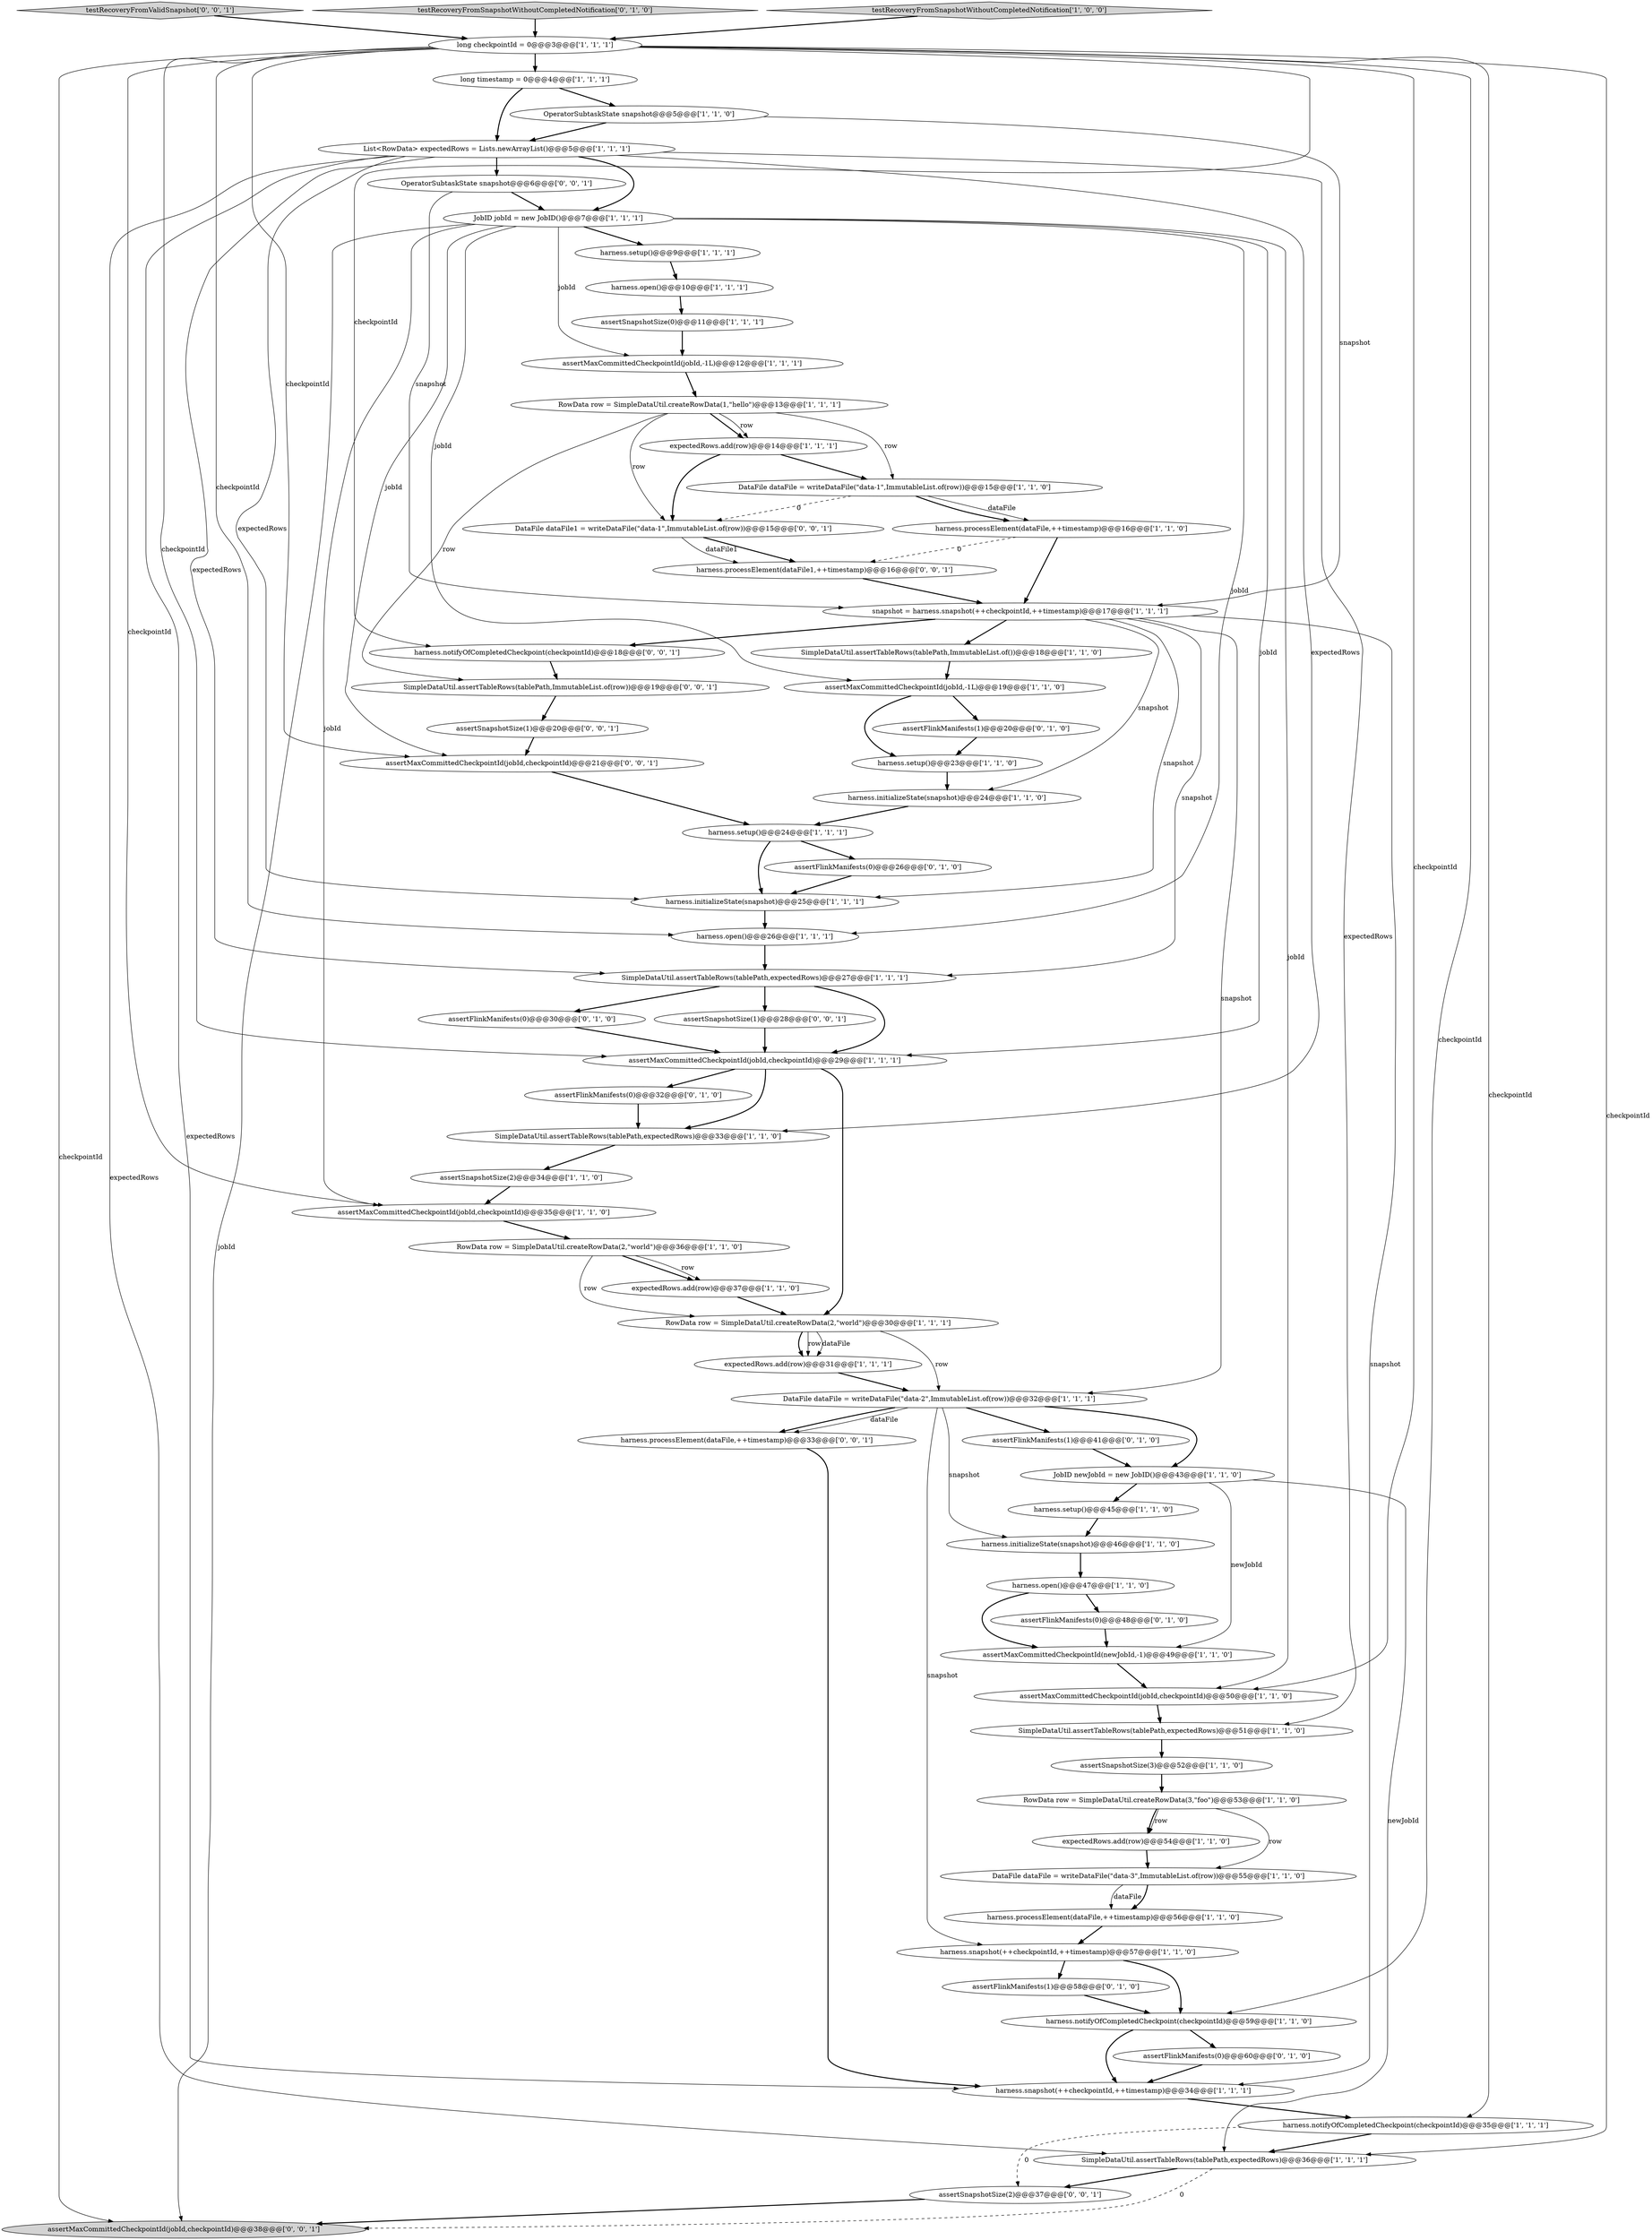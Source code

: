 digraph {
16 [style = filled, label = "DataFile dataFile = writeDataFile(\"data-1\",ImmutableList.of(row))@@@15@@@['1', '1', '0']", fillcolor = white, shape = ellipse image = "AAA0AAABBB1BBB"];
50 [style = filled, label = "assertFlinkManifests(1)@@@58@@@['0', '1', '0']", fillcolor = white, shape = ellipse image = "AAA1AAABBB2BBB"];
55 [style = filled, label = "assertFlinkManifests(0)@@@26@@@['0', '1', '0']", fillcolor = white, shape = ellipse image = "AAA1AAABBB2BBB"];
62 [style = filled, label = "OperatorSubtaskState snapshot@@@6@@@['0', '0', '1']", fillcolor = white, shape = ellipse image = "AAA0AAABBB3BBB"];
24 [style = filled, label = "expectedRows.add(row)@@@14@@@['1', '1', '1']", fillcolor = white, shape = ellipse image = "AAA0AAABBB1BBB"];
11 [style = filled, label = "DataFile dataFile = writeDataFile(\"data-3\",ImmutableList.of(row))@@@55@@@['1', '1', '0']", fillcolor = white, shape = ellipse image = "AAA0AAABBB1BBB"];
63 [style = filled, label = "harness.processElement(dataFile,++timestamp)@@@33@@@['0', '0', '1']", fillcolor = white, shape = ellipse image = "AAA0AAABBB3BBB"];
28 [style = filled, label = "harness.initializeState(snapshot)@@@25@@@['1', '1', '1']", fillcolor = white, shape = ellipse image = "AAA0AAABBB1BBB"];
37 [style = filled, label = "assertSnapshotSize(3)@@@52@@@['1', '1', '0']", fillcolor = white, shape = ellipse image = "AAA0AAABBB1BBB"];
49 [style = filled, label = "assertFlinkManifests(1)@@@41@@@['0', '1', '0']", fillcolor = white, shape = ellipse image = "AAA1AAABBB2BBB"];
60 [style = filled, label = "harness.notifyOfCompletedCheckpoint(checkpointId)@@@18@@@['0', '0', '1']", fillcolor = white, shape = ellipse image = "AAA0AAABBB3BBB"];
13 [style = filled, label = "harness.initializeState(snapshot)@@@46@@@['1', '1', '0']", fillcolor = white, shape = ellipse image = "AAA0AAABBB1BBB"];
67 [style = filled, label = "assertSnapshotSize(1)@@@20@@@['0', '0', '1']", fillcolor = white, shape = ellipse image = "AAA0AAABBB3BBB"];
47 [style = filled, label = "assertSnapshotSize(2)@@@34@@@['1', '1', '0']", fillcolor = white, shape = ellipse image = "AAA0AAABBB1BBB"];
43 [style = filled, label = "harness.setup()@@@45@@@['1', '1', '0']", fillcolor = white, shape = ellipse image = "AAA0AAABBB1BBB"];
68 [style = filled, label = "SimpleDataUtil.assertTableRows(tablePath,ImmutableList.of(row))@@@19@@@['0', '0', '1']", fillcolor = white, shape = ellipse image = "AAA0AAABBB3BBB"];
30 [style = filled, label = "RowData row = SimpleDataUtil.createRowData(3,\"foo\")@@@53@@@['1', '1', '0']", fillcolor = white, shape = ellipse image = "AAA0AAABBB1BBB"];
34 [style = filled, label = "harness.snapshot(++checkpointId,++timestamp)@@@57@@@['1', '1', '0']", fillcolor = white, shape = ellipse image = "AAA0AAABBB1BBB"];
7 [style = filled, label = "harness.open()@@@10@@@['1', '1', '1']", fillcolor = white, shape = ellipse image = "AAA0AAABBB1BBB"];
61 [style = filled, label = "harness.processElement(dataFile1,++timestamp)@@@16@@@['0', '0', '1']", fillcolor = white, shape = ellipse image = "AAA0AAABBB3BBB"];
4 [style = filled, label = "SimpleDataUtil.assertTableRows(tablePath,ImmutableList.of())@@@18@@@['1', '1', '0']", fillcolor = white, shape = ellipse image = "AAA0AAABBB1BBB"];
53 [style = filled, label = "assertFlinkManifests(0)@@@48@@@['0', '1', '0']", fillcolor = white, shape = ellipse image = "AAA1AAABBB2BBB"];
23 [style = filled, label = "JobID jobId = new JobID()@@@7@@@['1', '1', '1']", fillcolor = white, shape = ellipse image = "AAA0AAABBB1BBB"];
27 [style = filled, label = "expectedRows.add(row)@@@37@@@['1', '1', '0']", fillcolor = white, shape = ellipse image = "AAA0AAABBB1BBB"];
21 [style = filled, label = "RowData row = SimpleDataUtil.createRowData(2,\"world\")@@@30@@@['1', '1', '1']", fillcolor = white, shape = ellipse image = "AAA0AAABBB1BBB"];
31 [style = filled, label = "assertMaxCommittedCheckpointId(newJobId,-1)@@@49@@@['1', '1', '0']", fillcolor = white, shape = ellipse image = "AAA0AAABBB1BBB"];
66 [style = filled, label = "assertMaxCommittedCheckpointId(jobId,checkpointId)@@@38@@@['0', '0', '1']", fillcolor = lightgray, shape = ellipse image = "AAA0AAABBB3BBB"];
2 [style = filled, label = "JobID newJobId = new JobID()@@@43@@@['1', '1', '0']", fillcolor = white, shape = ellipse image = "AAA0AAABBB1BBB"];
54 [style = filled, label = "assertFlinkManifests(0)@@@60@@@['0', '1', '0']", fillcolor = white, shape = ellipse image = "AAA1AAABBB2BBB"];
3 [style = filled, label = "long checkpointId = 0@@@3@@@['1', '1', '1']", fillcolor = white, shape = ellipse image = "AAA0AAABBB1BBB"];
65 [style = filled, label = "testRecoveryFromValidSnapshot['0', '0', '1']", fillcolor = lightgray, shape = diamond image = "AAA0AAABBB3BBB"];
52 [style = filled, label = "testRecoveryFromSnapshotWithoutCompletedNotification['0', '1', '0']", fillcolor = lightgray, shape = diamond image = "AAA0AAABBB2BBB"];
57 [style = filled, label = "assertFlinkManifests(0)@@@32@@@['0', '1', '0']", fillcolor = white, shape = ellipse image = "AAA1AAABBB2BBB"];
38 [style = filled, label = "assertMaxCommittedCheckpointId(jobId,-1L)@@@19@@@['1', '1', '0']", fillcolor = white, shape = ellipse image = "AAA0AAABBB1BBB"];
15 [style = filled, label = "SimpleDataUtil.assertTableRows(tablePath,expectedRows)@@@27@@@['1', '1', '1']", fillcolor = white, shape = ellipse image = "AAA0AAABBB1BBB"];
32 [style = filled, label = "harness.processElement(dataFile,++timestamp)@@@56@@@['1', '1', '0']", fillcolor = white, shape = ellipse image = "AAA0AAABBB1BBB"];
40 [style = filled, label = "SimpleDataUtil.assertTableRows(tablePath,expectedRows)@@@36@@@['1', '1', '1']", fillcolor = white, shape = ellipse image = "AAA0AAABBB1BBB"];
20 [style = filled, label = "assertMaxCommittedCheckpointId(jobId,-1L)@@@12@@@['1', '1', '1']", fillcolor = white, shape = ellipse image = "AAA0AAABBB1BBB"];
51 [style = filled, label = "assertFlinkManifests(1)@@@20@@@['0', '1', '0']", fillcolor = white, shape = ellipse image = "AAA1AAABBB2BBB"];
14 [style = filled, label = "RowData row = SimpleDataUtil.createRowData(1,\"hello\")@@@13@@@['1', '1', '1']", fillcolor = white, shape = ellipse image = "AAA0AAABBB1BBB"];
42 [style = filled, label = "long timestamp = 0@@@4@@@['1', '1', '1']", fillcolor = white, shape = ellipse image = "AAA0AAABBB1BBB"];
59 [style = filled, label = "DataFile dataFile1 = writeDataFile(\"data-1\",ImmutableList.of(row))@@@15@@@['0', '0', '1']", fillcolor = white, shape = ellipse image = "AAA0AAABBB3BBB"];
5 [style = filled, label = "harness.processElement(dataFile,++timestamp)@@@16@@@['1', '1', '0']", fillcolor = white, shape = ellipse image = "AAA0AAABBB1BBB"];
0 [style = filled, label = "List<RowData> expectedRows = Lists.newArrayList()@@@5@@@['1', '1', '1']", fillcolor = white, shape = ellipse image = "AAA0AAABBB1BBB"];
12 [style = filled, label = "harness.snapshot(++checkpointId,++timestamp)@@@34@@@['1', '1', '1']", fillcolor = white, shape = ellipse image = "AAA0AAABBB1BBB"];
33 [style = filled, label = "SimpleDataUtil.assertTableRows(tablePath,expectedRows)@@@33@@@['1', '1', '0']", fillcolor = white, shape = ellipse image = "AAA0AAABBB1BBB"];
41 [style = filled, label = "harness.open()@@@26@@@['1', '1', '1']", fillcolor = white, shape = ellipse image = "AAA0AAABBB1BBB"];
48 [style = filled, label = "assertMaxCommittedCheckpointId(jobId,checkpointId)@@@29@@@['1', '1', '1']", fillcolor = white, shape = ellipse image = "AAA0AAABBB1BBB"];
9 [style = filled, label = "harness.notifyOfCompletedCheckpoint(checkpointId)@@@35@@@['1', '1', '1']", fillcolor = white, shape = ellipse image = "AAA0AAABBB1BBB"];
69 [style = filled, label = "assertMaxCommittedCheckpointId(jobId,checkpointId)@@@21@@@['0', '0', '1']", fillcolor = white, shape = ellipse image = "AAA0AAABBB3BBB"];
8 [style = filled, label = "assertMaxCommittedCheckpointId(jobId,checkpointId)@@@50@@@['1', '1', '0']", fillcolor = white, shape = ellipse image = "AAA0AAABBB1BBB"];
25 [style = filled, label = "expectedRows.add(row)@@@31@@@['1', '1', '1']", fillcolor = white, shape = ellipse image = "AAA0AAABBB1BBB"];
29 [style = filled, label = "testRecoveryFromSnapshotWithoutCompletedNotification['1', '0', '0']", fillcolor = lightgray, shape = diamond image = "AAA0AAABBB1BBB"];
39 [style = filled, label = "OperatorSubtaskState snapshot@@@5@@@['1', '1', '0']", fillcolor = white, shape = ellipse image = "AAA0AAABBB1BBB"];
46 [style = filled, label = "DataFile dataFile = writeDataFile(\"data-2\",ImmutableList.of(row))@@@32@@@['1', '1', '1']", fillcolor = white, shape = ellipse image = "AAA0AAABBB1BBB"];
10 [style = filled, label = "harness.setup()@@@9@@@['1', '1', '1']", fillcolor = white, shape = ellipse image = "AAA0AAABBB1BBB"];
19 [style = filled, label = "expectedRows.add(row)@@@54@@@['1', '1', '0']", fillcolor = white, shape = ellipse image = "AAA0AAABBB1BBB"];
56 [style = filled, label = "assertFlinkManifests(0)@@@30@@@['0', '1', '0']", fillcolor = white, shape = ellipse image = "AAA1AAABBB2BBB"];
44 [style = filled, label = "harness.open()@@@47@@@['1', '1', '0']", fillcolor = white, shape = ellipse image = "AAA0AAABBB1BBB"];
6 [style = filled, label = "harness.notifyOfCompletedCheckpoint(checkpointId)@@@59@@@['1', '1', '0']", fillcolor = white, shape = ellipse image = "AAA0AAABBB1BBB"];
1 [style = filled, label = "RowData row = SimpleDataUtil.createRowData(2,\"world\")@@@36@@@['1', '1', '0']", fillcolor = white, shape = ellipse image = "AAA0AAABBB1BBB"];
26 [style = filled, label = "harness.initializeState(snapshot)@@@24@@@['1', '1', '0']", fillcolor = white, shape = ellipse image = "AAA0AAABBB1BBB"];
35 [style = filled, label = "snapshot = harness.snapshot(++checkpointId,++timestamp)@@@17@@@['1', '1', '1']", fillcolor = white, shape = ellipse image = "AAA0AAABBB1BBB"];
18 [style = filled, label = "harness.setup()@@@24@@@['1', '1', '1']", fillcolor = white, shape = ellipse image = "AAA0AAABBB1BBB"];
22 [style = filled, label = "assertMaxCommittedCheckpointId(jobId,checkpointId)@@@35@@@['1', '1', '0']", fillcolor = white, shape = ellipse image = "AAA0AAABBB1BBB"];
64 [style = filled, label = "assertSnapshotSize(1)@@@28@@@['0', '0', '1']", fillcolor = white, shape = ellipse image = "AAA0AAABBB3BBB"];
58 [style = filled, label = "assertSnapshotSize(2)@@@37@@@['0', '0', '1']", fillcolor = white, shape = ellipse image = "AAA0AAABBB3BBB"];
36 [style = filled, label = "SimpleDataUtil.assertTableRows(tablePath,expectedRows)@@@51@@@['1', '1', '0']", fillcolor = white, shape = ellipse image = "AAA0AAABBB1BBB"];
17 [style = filled, label = "harness.setup()@@@23@@@['1', '1', '0']", fillcolor = white, shape = ellipse image = "AAA0AAABBB1BBB"];
45 [style = filled, label = "assertSnapshotSize(0)@@@11@@@['1', '1', '1']", fillcolor = white, shape = ellipse image = "AAA0AAABBB1BBB"];
59->61 [style = bold, label=""];
23->8 [style = solid, label="jobId"];
35->4 [style = bold, label=""];
41->15 [style = bold, label=""];
23->10 [style = bold, label=""];
59->61 [style = solid, label="dataFile1"];
0->15 [style = solid, label="expectedRows"];
16->5 [style = solid, label="dataFile"];
0->33 [style = solid, label="expectedRows"];
3->42 [style = bold, label=""];
23->20 [style = solid, label="jobId"];
15->56 [style = bold, label=""];
14->24 [style = bold, label=""];
21->46 [style = solid, label="row"];
33->47 [style = bold, label=""];
18->28 [style = bold, label=""];
14->68 [style = solid, label="row"];
53->31 [style = bold, label=""];
0->23 [style = bold, label=""];
46->13 [style = solid, label="snapshot"];
28->41 [style = bold, label=""];
21->25 [style = bold, label=""];
30->19 [style = solid, label="row"];
23->38 [style = solid, label="jobId"];
37->30 [style = bold, label=""];
47->22 [style = bold, label=""];
38->17 [style = bold, label=""];
6->12 [style = bold, label=""];
69->18 [style = bold, label=""];
16->5 [style = bold, label=""];
35->28 [style = solid, label="snapshot"];
25->46 [style = bold, label=""];
14->24 [style = solid, label="row"];
49->2 [style = bold, label=""];
46->34 [style = solid, label="snapshot"];
11->32 [style = solid, label="dataFile"];
23->48 [style = solid, label="jobId"];
46->2 [style = bold, label=""];
46->63 [style = bold, label=""];
23->22 [style = solid, label="jobId"];
27->21 [style = bold, label=""];
35->26 [style = solid, label="snapshot"];
26->18 [style = bold, label=""];
3->69 [style = solid, label="checkpointId"];
56->48 [style = bold, label=""];
3->22 [style = solid, label="checkpointId"];
0->40 [style = solid, label="expectedRows"];
44->31 [style = bold, label=""];
34->50 [style = bold, label=""];
9->40 [style = bold, label=""];
2->40 [style = solid, label="newJobId"];
48->33 [style = bold, label=""];
40->66 [style = dashed, label="0"];
13->44 [style = bold, label=""];
3->41 [style = solid, label="checkpointId"];
3->8 [style = solid, label="checkpointId"];
11->32 [style = bold, label=""];
39->35 [style = solid, label="snapshot"];
12->9 [style = bold, label=""];
55->28 [style = bold, label=""];
10->7 [style = bold, label=""];
2->31 [style = solid, label="newJobId"];
0->62 [style = bold, label=""];
19->11 [style = bold, label=""];
48->57 [style = bold, label=""];
3->48 [style = solid, label="checkpointId"];
62->23 [style = bold, label=""];
5->61 [style = dashed, label="0"];
6->54 [style = bold, label=""];
40->58 [style = bold, label=""];
32->34 [style = bold, label=""];
9->58 [style = dashed, label="0"];
22->1 [style = bold, label=""];
3->6 [style = solid, label="checkpointId"];
30->11 [style = solid, label="row"];
38->51 [style = bold, label=""];
65->3 [style = bold, label=""];
48->21 [style = bold, label=""];
17->26 [style = bold, label=""];
2->43 [style = bold, label=""];
29->3 [style = bold, label=""];
8->36 [style = bold, label=""];
0->12 [style = solid, label="expectedRows"];
3->66 [style = solid, label="checkpointId"];
16->59 [style = dashed, label="0"];
34->6 [style = bold, label=""];
43->13 [style = bold, label=""];
0->36 [style = solid, label="expectedRows"];
1->27 [style = bold, label=""];
5->35 [style = bold, label=""];
35->12 [style = solid, label="snapshot"];
68->67 [style = bold, label=""];
50->6 [style = bold, label=""];
15->48 [style = bold, label=""];
21->25 [style = solid, label="row"];
21->25 [style = solid, label="dataFile"];
24->16 [style = bold, label=""];
61->35 [style = bold, label=""];
52->3 [style = bold, label=""];
7->45 [style = bold, label=""];
46->63 [style = solid, label="dataFile"];
44->53 [style = bold, label=""];
24->59 [style = bold, label=""];
18->55 [style = bold, label=""];
42->39 [style = bold, label=""];
14->16 [style = solid, label="row"];
42->0 [style = bold, label=""];
46->49 [style = bold, label=""];
4->38 [style = bold, label=""];
36->37 [style = bold, label=""];
60->68 [style = bold, label=""];
58->66 [style = bold, label=""];
67->69 [style = bold, label=""];
1->21 [style = solid, label="row"];
3->40 [style = solid, label="checkpointId"];
51->17 [style = bold, label=""];
15->64 [style = bold, label=""];
0->28 [style = solid, label="expectedRows"];
35->15 [style = solid, label="snapshot"];
31->8 [style = bold, label=""];
63->12 [style = bold, label=""];
45->20 [style = bold, label=""];
35->46 [style = solid, label="snapshot"];
23->69 [style = solid, label="jobId"];
57->33 [style = bold, label=""];
1->27 [style = solid, label="row"];
54->12 [style = bold, label=""];
3->60 [style = solid, label="checkpointId"];
23->66 [style = solid, label="jobId"];
3->9 [style = solid, label="checkpointId"];
14->59 [style = solid, label="row"];
35->60 [style = bold, label=""];
62->35 [style = solid, label="snapshot"];
39->0 [style = bold, label=""];
64->48 [style = bold, label=""];
20->14 [style = bold, label=""];
30->19 [style = bold, label=""];
23->41 [style = solid, label="jobId"];
}
